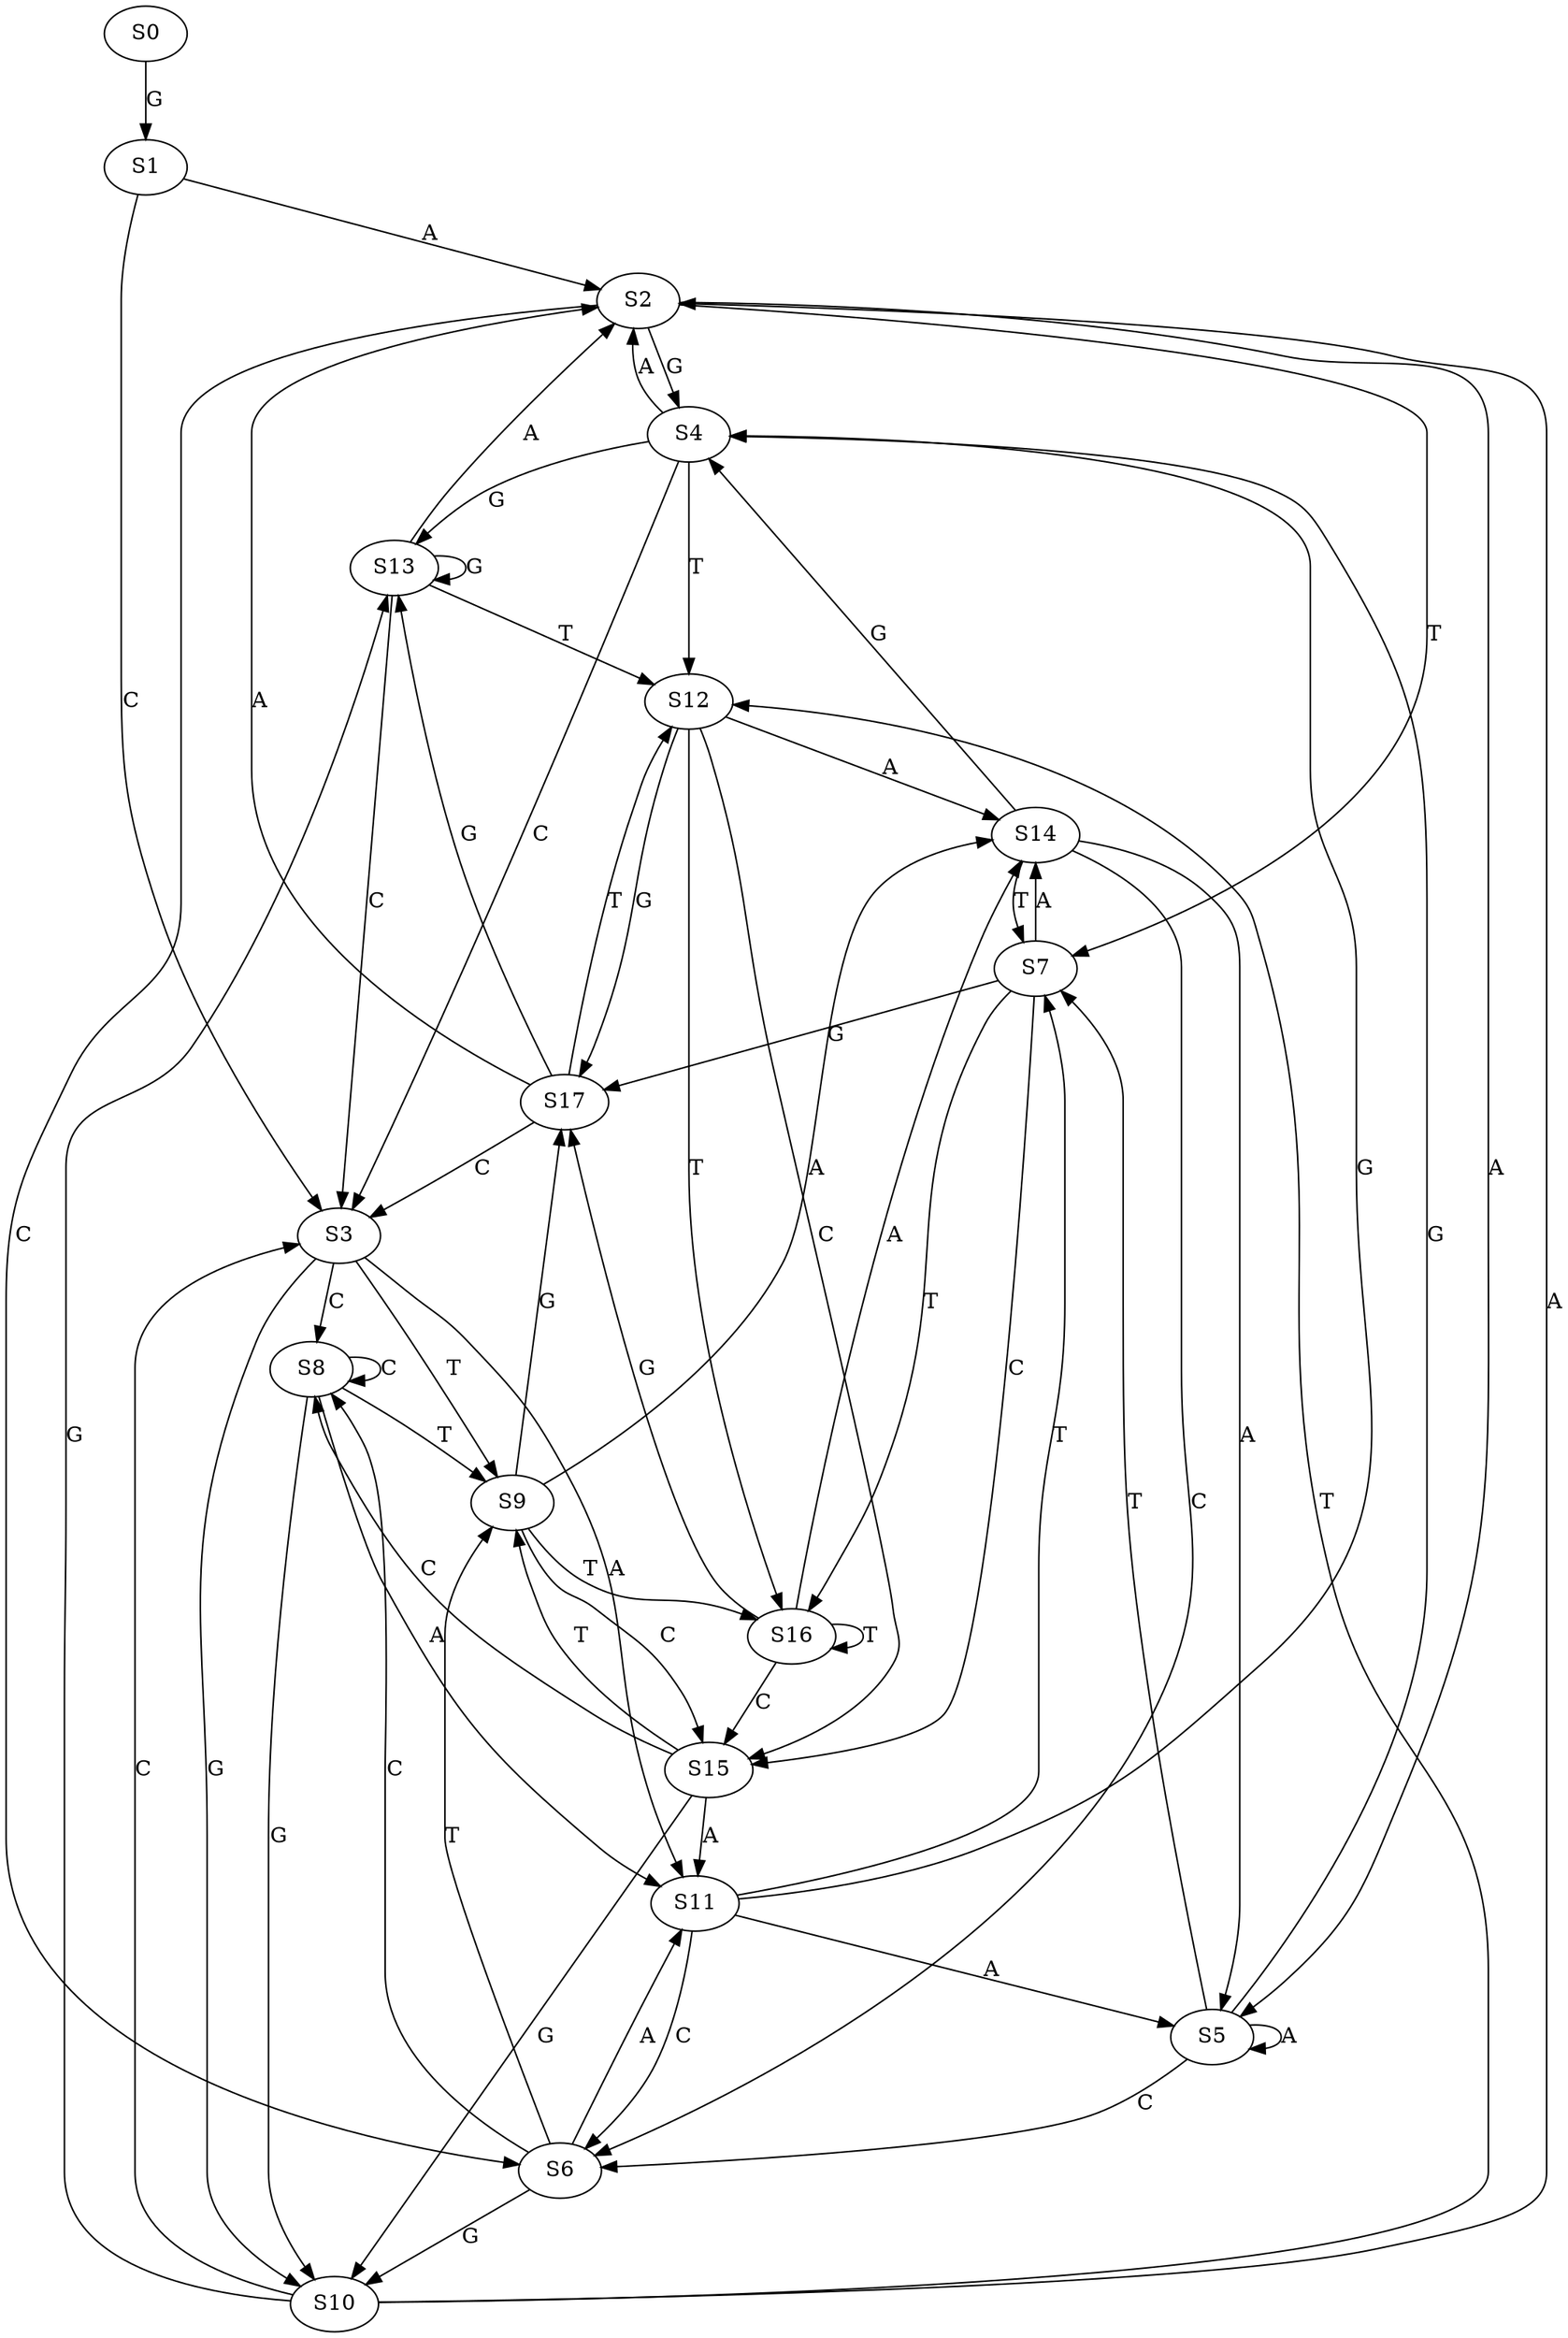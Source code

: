strict digraph  {
	S0 -> S1 [ label = G ];
	S1 -> S2 [ label = A ];
	S1 -> S3 [ label = C ];
	S2 -> S4 [ label = G ];
	S2 -> S5 [ label = A ];
	S2 -> S6 [ label = C ];
	S2 -> S7 [ label = T ];
	S3 -> S8 [ label = C ];
	S3 -> S9 [ label = T ];
	S3 -> S10 [ label = G ];
	S3 -> S11 [ label = A ];
	S4 -> S12 [ label = T ];
	S4 -> S13 [ label = G ];
	S4 -> S2 [ label = A ];
	S4 -> S3 [ label = C ];
	S5 -> S7 [ label = T ];
	S5 -> S6 [ label = C ];
	S5 -> S4 [ label = G ];
	S5 -> S5 [ label = A ];
	S6 -> S11 [ label = A ];
	S6 -> S9 [ label = T ];
	S6 -> S8 [ label = C ];
	S6 -> S10 [ label = G ];
	S7 -> S14 [ label = A ];
	S7 -> S15 [ label = C ];
	S7 -> S16 [ label = T ];
	S7 -> S17 [ label = G ];
	S8 -> S10 [ label = G ];
	S8 -> S8 [ label = C ];
	S8 -> S11 [ label = A ];
	S8 -> S9 [ label = T ];
	S9 -> S17 [ label = G ];
	S9 -> S15 [ label = C ];
	S9 -> S14 [ label = A ];
	S9 -> S16 [ label = T ];
	S10 -> S13 [ label = G ];
	S10 -> S12 [ label = T ];
	S10 -> S2 [ label = A ];
	S10 -> S3 [ label = C ];
	S11 -> S4 [ label = G ];
	S11 -> S7 [ label = T ];
	S11 -> S6 [ label = C ];
	S11 -> S5 [ label = A ];
	S12 -> S14 [ label = A ];
	S12 -> S15 [ label = C ];
	S12 -> S17 [ label = G ];
	S12 -> S16 [ label = T ];
	S13 -> S2 [ label = A ];
	S13 -> S12 [ label = T ];
	S13 -> S13 [ label = G ];
	S13 -> S3 [ label = C ];
	S14 -> S4 [ label = G ];
	S14 -> S7 [ label = T ];
	S14 -> S5 [ label = A ];
	S14 -> S6 [ label = C ];
	S15 -> S9 [ label = T ];
	S15 -> S10 [ label = G ];
	S15 -> S8 [ label = C ];
	S15 -> S11 [ label = A ];
	S16 -> S15 [ label = C ];
	S16 -> S17 [ label = G ];
	S16 -> S16 [ label = T ];
	S16 -> S14 [ label = A ];
	S17 -> S2 [ label = A ];
	S17 -> S12 [ label = T ];
	S17 -> S3 [ label = C ];
	S17 -> S13 [ label = G ];
}
